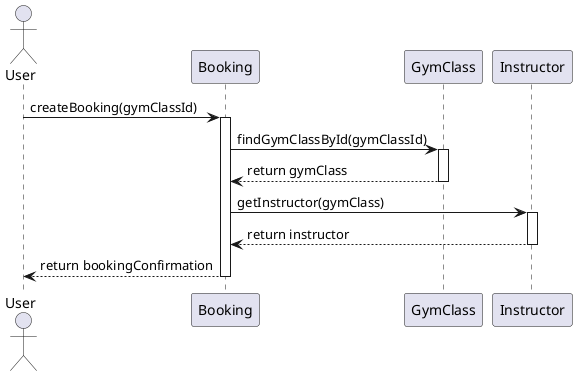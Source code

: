 @startuml PowerAPP sequence

actor User
participant Booking
participant GymClass
participant Instructor

User -> Booking: createBooking(gymClassId)
activate Booking

Booking -> GymClass: findGymClassById(gymClassId)
activate GymClass

GymClass --> Booking: return gymClass
deactivate GymClass

Booking -> Instructor: getInstructor(gymClass)
activate Instructor

Instructor --> Booking: return instructor
deactivate Instructor

Booking --> User: return bookingConfirmation
deactivate Booking

' Primero, el User envía una solicitud para crear una Booking con un gymClassId específico. 
' Luego, Booking busca la GymClass correspondiente y obtiene el Instructor para esa clase. 
' Finalmente, Booking devuelve una confirmación de reserva al User.

@enduml
